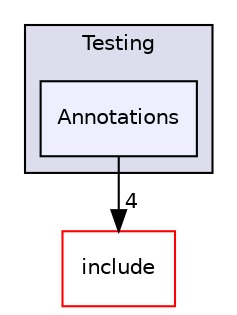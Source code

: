 digraph "lib/Testing/Annotations" {
  bgcolor=transparent;
  compound=true
  node [ fontsize="10", fontname="Helvetica"];
  edge [ labelfontsize="10", labelfontname="Helvetica"];
  subgraph clusterdir_0f433407364729c9f0db372bf61d54a3 {
    graph [ bgcolor="#ddddee", pencolor="black", label="Testing" fontname="Helvetica", fontsize="10", URL="dir_0f433407364729c9f0db372bf61d54a3.html"]
  dir_f53240a6dc91b2d38f17cc563f301235 [shape=box, label="Annotations", style="filled", fillcolor="#eeeeff", pencolor="black", URL="dir_f53240a6dc91b2d38f17cc563f301235.html"];
  }
  dir_d44c64559bbebec7f509842c48db8b23 [shape=box label="include" color="red" URL="dir_d44c64559bbebec7f509842c48db8b23.html"];
  dir_f53240a6dc91b2d38f17cc563f301235->dir_d44c64559bbebec7f509842c48db8b23 [headlabel="4", labeldistance=1.5 headhref="dir_000223_000001.html"];
}
